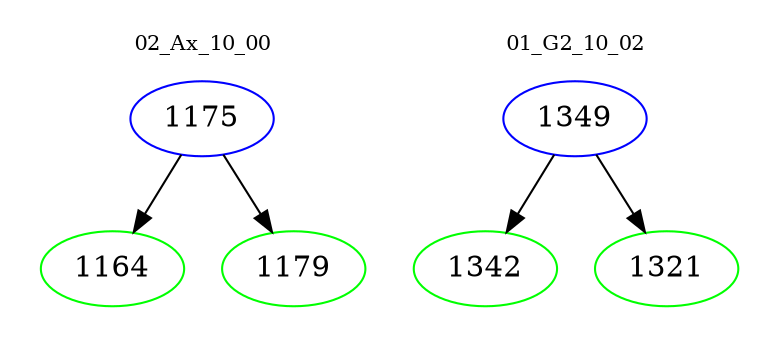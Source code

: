 digraph{
subgraph cluster_0 {
color = white
label = "02_Ax_10_00";
fontsize=10;
T0_1175 [label="1175", color="blue"]
T0_1175 -> T0_1164 [color="black"]
T0_1164 [label="1164", color="green"]
T0_1175 -> T0_1179 [color="black"]
T0_1179 [label="1179", color="green"]
}
subgraph cluster_1 {
color = white
label = "01_G2_10_02";
fontsize=10;
T1_1349 [label="1349", color="blue"]
T1_1349 -> T1_1342 [color="black"]
T1_1342 [label="1342", color="green"]
T1_1349 -> T1_1321 [color="black"]
T1_1321 [label="1321", color="green"]
}
}
